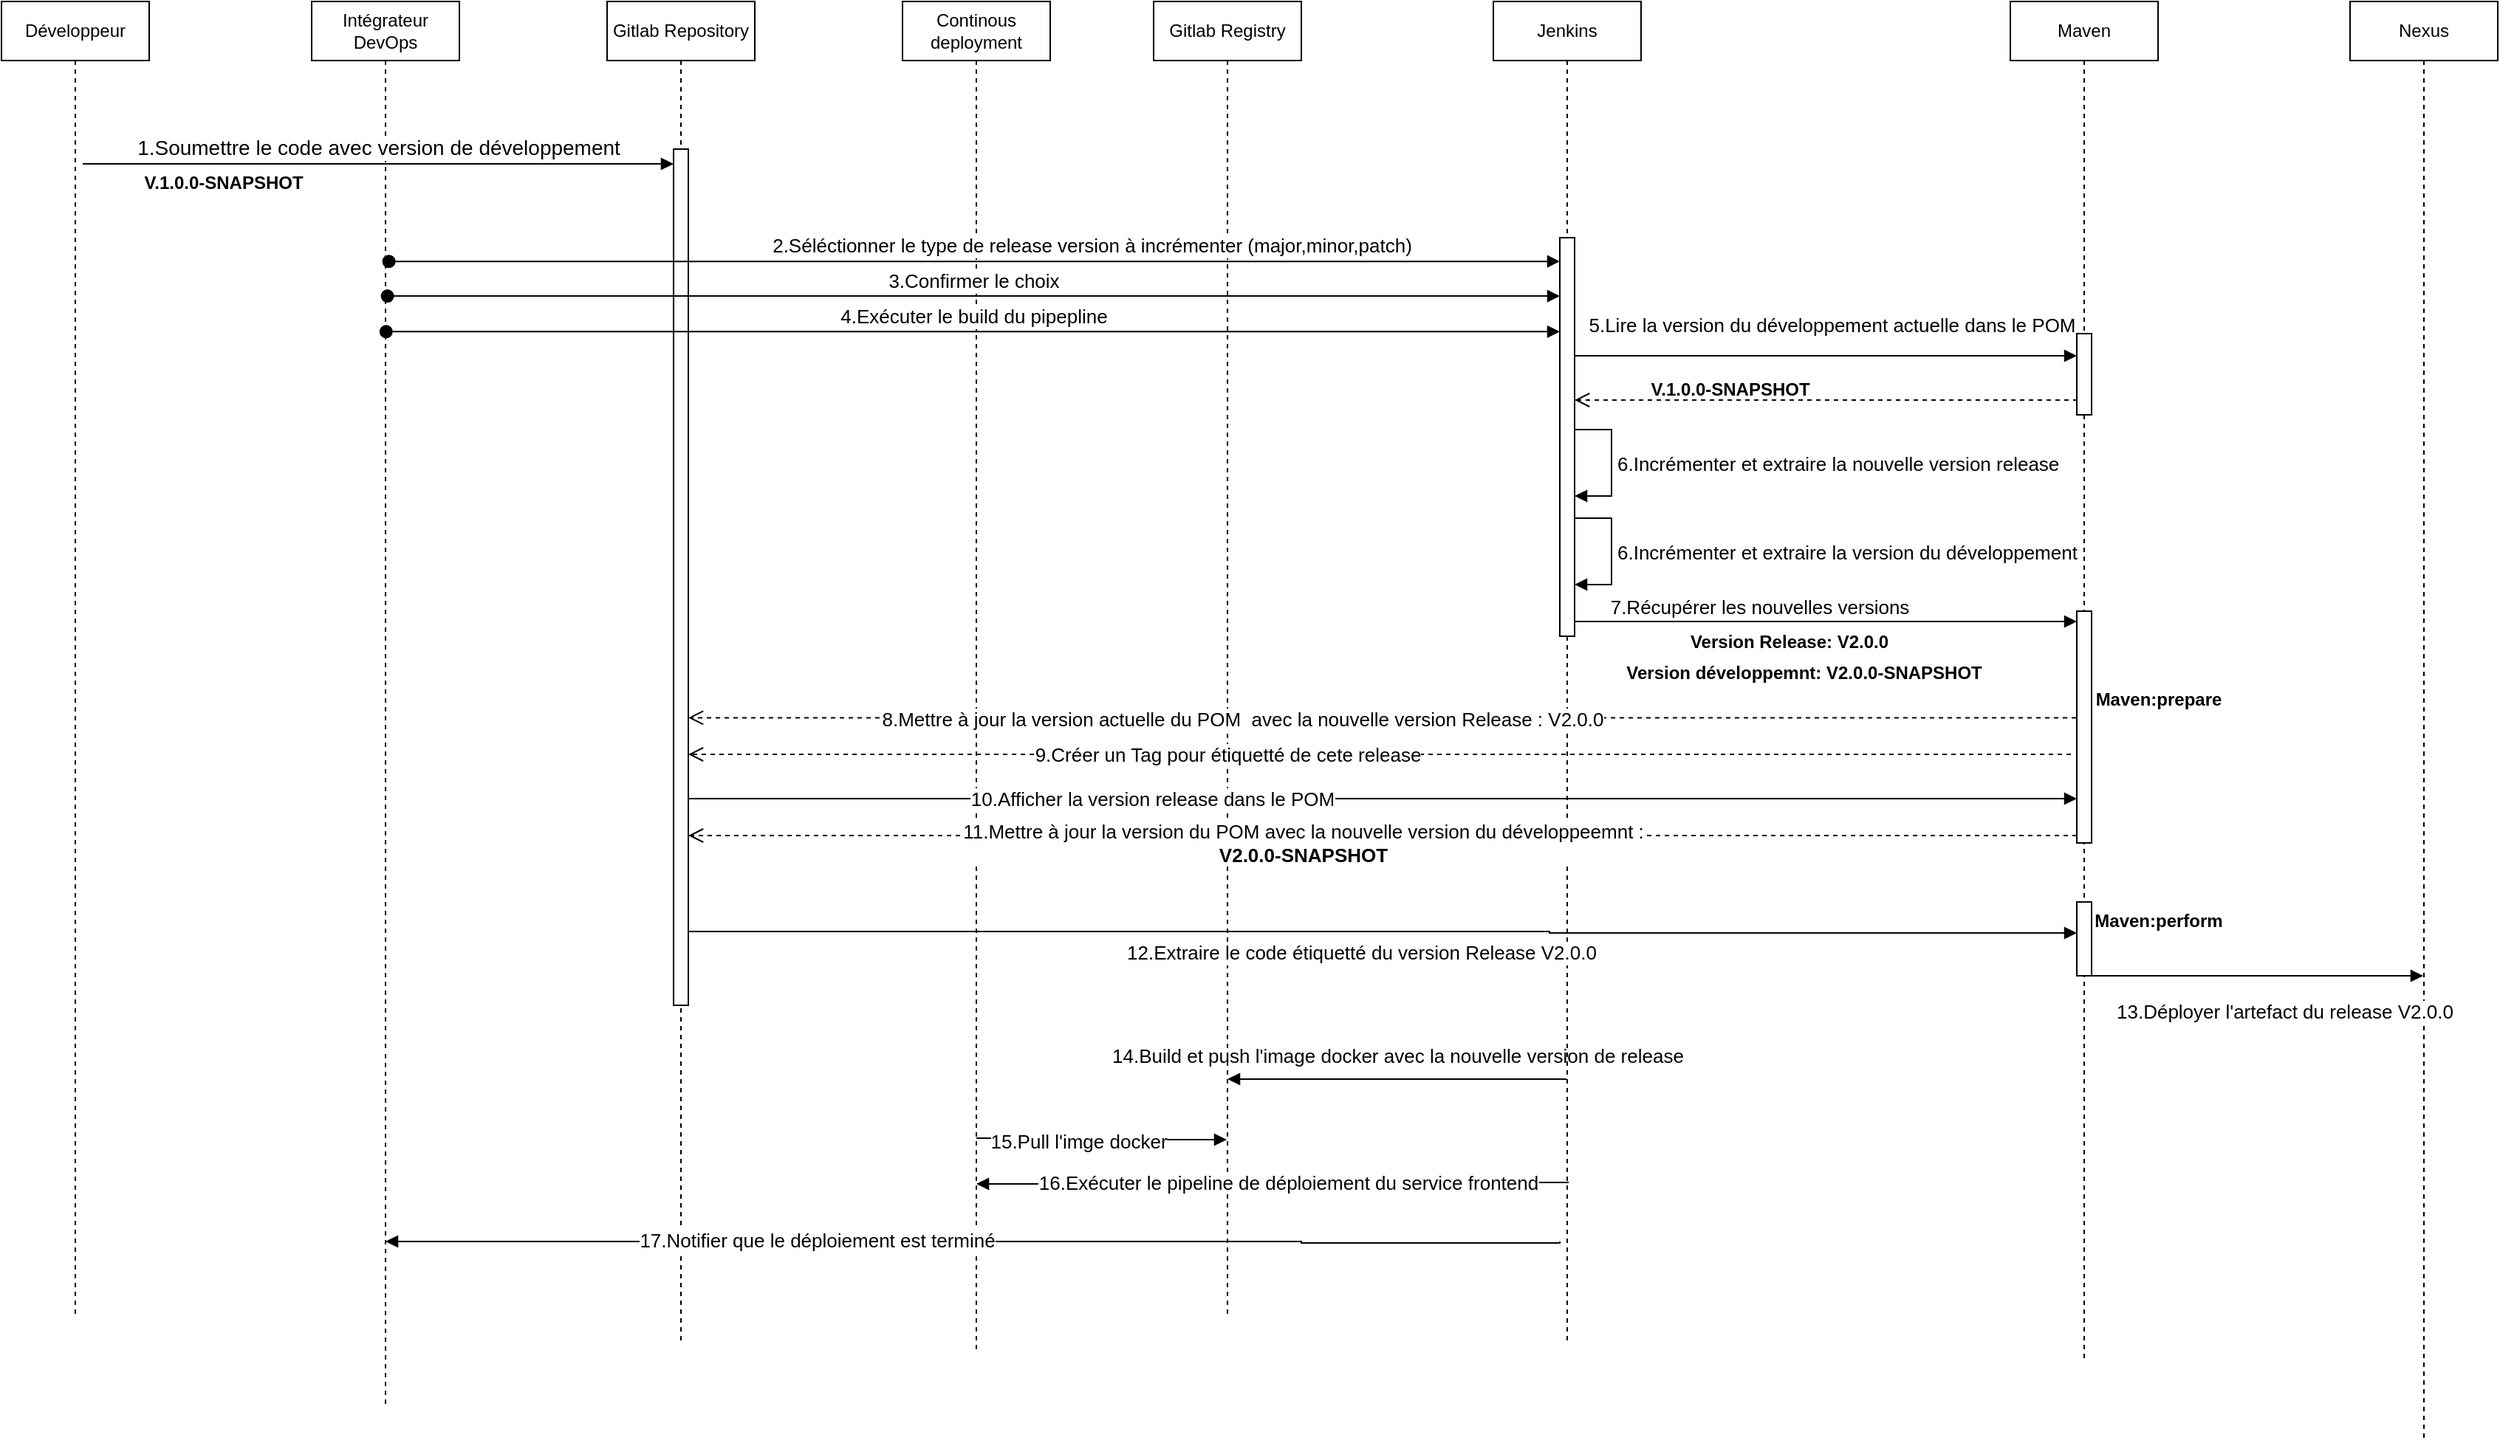 <mxfile version="24.6.4" type="github">
  <diagram name="Page-1" id="2YBvvXClWsGukQMizWep">
    <mxGraphModel dx="2950" dy="1132" grid="1" gridSize="10" guides="1" tooltips="1" connect="1" arrows="1" fold="1" page="1" pageScale="1" pageWidth="850" pageHeight="1100" math="0" shadow="0">
      <root>
        <mxCell id="0" />
        <mxCell id="1" parent="0" />
        <mxCell id="2OPe176X_kG1FQ0KxJXt-179" value="Gitlab Registry" style="shape=umlLifeline;perimeter=lifelinePerimeter;whiteSpace=wrap;html=1;container=0;dropTarget=0;collapsible=0;recursiveResize=0;outlineConnect=0;portConstraint=eastwest;newEdgeStyle={&quot;edgeStyle&quot;:&quot;elbowEdgeStyle&quot;,&quot;elbow&quot;:&quot;vertical&quot;,&quot;curved&quot;:0,&quot;rounded&quot;:0};" vertex="1" parent="1">
          <mxGeometry x="650" width="100" height="890" as="geometry" />
        </mxCell>
        <mxCell id="aM9ryv3xv72pqoxQDRHE-1" value="Développeur" style="shape=umlLifeline;perimeter=lifelinePerimeter;whiteSpace=wrap;html=1;container=0;dropTarget=0;collapsible=0;recursiveResize=0;outlineConnect=0;portConstraint=eastwest;newEdgeStyle={&quot;edgeStyle&quot;:&quot;elbowEdgeStyle&quot;,&quot;elbow&quot;:&quot;vertical&quot;,&quot;curved&quot;:0,&quot;rounded&quot;:0};" parent="1" vertex="1">
          <mxGeometry x="-130" width="100" height="890" as="geometry" />
        </mxCell>
        <mxCell id="aM9ryv3xv72pqoxQDRHE-5" value="Intégrateur DevOps" style="shape=umlLifeline;perimeter=lifelinePerimeter;whiteSpace=wrap;html=1;container=0;dropTarget=0;collapsible=0;recursiveResize=0;outlineConnect=0;portConstraint=eastwest;newEdgeStyle={&quot;edgeStyle&quot;:&quot;elbowEdgeStyle&quot;,&quot;elbow&quot;:&quot;vertical&quot;,&quot;curved&quot;:0,&quot;rounded&quot;:0};" parent="1" vertex="1">
          <mxGeometry x="80" width="100" height="710" as="geometry" />
        </mxCell>
        <mxCell id="2OPe176X_kG1FQ0KxJXt-22" value="Gitlab Repository" style="shape=umlLifeline;perimeter=lifelinePerimeter;whiteSpace=wrap;html=1;container=0;dropTarget=0;collapsible=0;recursiveResize=0;outlineConnect=0;portConstraint=eastwest;newEdgeStyle={&quot;edgeStyle&quot;:&quot;elbowEdgeStyle&quot;,&quot;elbow&quot;:&quot;vertical&quot;,&quot;curved&quot;:0,&quot;rounded&quot;:0};" vertex="1" parent="1">
          <mxGeometry x="280" width="100" height="910" as="geometry" />
        </mxCell>
        <mxCell id="2OPe176X_kG1FQ0KxJXt-95" value="" style="html=1;points=[[0,0,0,0,5],[0,1,0,0,-5],[1,0,0,0,5],[1,1,0,0,-5]];perimeter=orthogonalPerimeter;outlineConnect=0;targetShapes=umlLifeline;portConstraint=eastwest;newEdgeStyle={&quot;curved&quot;:0,&quot;rounded&quot;:0};" vertex="1" parent="2OPe176X_kG1FQ0KxJXt-22">
          <mxGeometry x="45" y="100" width="10" height="580" as="geometry" />
        </mxCell>
        <mxCell id="2OPe176X_kG1FQ0KxJXt-24" value="Jenkins" style="shape=umlLifeline;perimeter=lifelinePerimeter;whiteSpace=wrap;html=1;container=0;dropTarget=0;collapsible=0;recursiveResize=0;outlineConnect=0;portConstraint=eastwest;newEdgeStyle={&quot;edgeStyle&quot;:&quot;elbowEdgeStyle&quot;,&quot;elbow&quot;:&quot;vertical&quot;,&quot;curved&quot;:0,&quot;rounded&quot;:0};" vertex="1" parent="1">
          <mxGeometry x="880" width="100" height="910" as="geometry" />
        </mxCell>
        <mxCell id="2OPe176X_kG1FQ0KxJXt-50" value="" style="html=1;points=[[0,0,0,0,5],[0,1,0,0,-5],[1,0,0,0,5],[1,1,0,0,-5]];perimeter=orthogonalPerimeter;outlineConnect=0;targetShapes=umlLifeline;portConstraint=eastwest;newEdgeStyle={&quot;curved&quot;:0,&quot;rounded&quot;:0};" vertex="1" parent="2OPe176X_kG1FQ0KxJXt-24">
          <mxGeometry x="45" y="160" width="10" height="270" as="geometry" />
        </mxCell>
        <mxCell id="2OPe176X_kG1FQ0KxJXt-77" value="&lt;font style=&quot;font-size: 13px;&quot;&gt;6.Incrémenter et extraire la nouvelle version release&lt;/font&gt;" style="html=1;align=left;spacingLeft=2;endArrow=block;rounded=0;edgeStyle=orthogonalEdgeStyle;curved=0;rounded=0;" edge="1" parent="2OPe176X_kG1FQ0KxJXt-24">
          <mxGeometry relative="1" as="geometry">
            <mxPoint x="55" y="290" as="sourcePoint" />
            <Array as="points">
              <mxPoint x="80" y="290" />
              <mxPoint x="80" y="335" />
            </Array>
            <mxPoint x="55" y="335" as="targetPoint" />
          </mxGeometry>
        </mxCell>
        <mxCell id="2OPe176X_kG1FQ0KxJXt-86" value="&lt;font style=&quot;font-size: 13px;&quot;&gt;6.Incrémenter et extraire la version du développement&lt;/font&gt;" style="html=1;align=left;spacingLeft=2;endArrow=block;rounded=0;edgeStyle=orthogonalEdgeStyle;curved=0;rounded=0;" edge="1" parent="2OPe176X_kG1FQ0KxJXt-24" source="2OPe176X_kG1FQ0KxJXt-50" target="2OPe176X_kG1FQ0KxJXt-50">
          <mxGeometry relative="1" as="geometry">
            <mxPoint x="60" y="350" as="sourcePoint" />
            <Array as="points">
              <mxPoint x="80" y="350" />
              <mxPoint x="80" y="395" />
            </Array>
            <mxPoint x="50" y="395" as="targetPoint" />
          </mxGeometry>
        </mxCell>
        <mxCell id="2OPe176X_kG1FQ0KxJXt-26" value="Maven" style="shape=umlLifeline;perimeter=lifelinePerimeter;whiteSpace=wrap;html=1;container=0;dropTarget=0;collapsible=0;recursiveResize=0;outlineConnect=0;portConstraint=eastwest;newEdgeStyle={&quot;edgeStyle&quot;:&quot;elbowEdgeStyle&quot;,&quot;elbow&quot;:&quot;vertical&quot;,&quot;curved&quot;:0,&quot;rounded&quot;:0};" vertex="1" parent="1">
          <mxGeometry x="1230" width="100" height="920" as="geometry" />
        </mxCell>
        <mxCell id="2OPe176X_kG1FQ0KxJXt-57" value="" style="html=1;points=[[0,0,0,0,5],[0,1,0,0,-5],[1,0,0,0,5],[1,1,0,0,-5]];perimeter=orthogonalPerimeter;outlineConnect=0;targetShapes=umlLifeline;portConstraint=eastwest;newEdgeStyle={&quot;curved&quot;:0,&quot;rounded&quot;:0};" vertex="1" parent="2OPe176X_kG1FQ0KxJXt-26">
          <mxGeometry x="45" y="225" width="10" height="55" as="geometry" />
        </mxCell>
        <mxCell id="2OPe176X_kG1FQ0KxJXt-92" value="" style="html=1;points=[[0,0,0,0,5],[0,1,0,0,-5],[1,0,0,0,5],[1,1,0,0,-5]];perimeter=orthogonalPerimeter;outlineConnect=0;targetShapes=umlLifeline;portConstraint=eastwest;newEdgeStyle={&quot;curved&quot;:0,&quot;rounded&quot;:0};" vertex="1" parent="2OPe176X_kG1FQ0KxJXt-26">
          <mxGeometry x="45" y="413" width="10" height="157" as="geometry" />
        </mxCell>
        <mxCell id="2OPe176X_kG1FQ0KxJXt-119" value="" style="html=1;points=[[0,0,0,0,5],[0,1,0,0,-5],[1,0,0,0,5],[1,1,0,0,-5]];perimeter=orthogonalPerimeter;outlineConnect=0;targetShapes=umlLifeline;portConstraint=eastwest;newEdgeStyle={&quot;curved&quot;:0,&quot;rounded&quot;:0};" vertex="1" parent="2OPe176X_kG1FQ0KxJXt-26">
          <mxGeometry x="45" y="610" width="10" height="50" as="geometry" />
        </mxCell>
        <mxCell id="2OPe176X_kG1FQ0KxJXt-28" value="Nexus" style="shape=umlLifeline;perimeter=lifelinePerimeter;whiteSpace=wrap;html=1;container=0;dropTarget=0;collapsible=0;recursiveResize=0;outlineConnect=0;portConstraint=eastwest;newEdgeStyle={&quot;edgeStyle&quot;:&quot;elbowEdgeStyle&quot;,&quot;elbow&quot;:&quot;vertical&quot;,&quot;curved&quot;:0,&quot;rounded&quot;:0};" vertex="1" parent="1">
          <mxGeometry x="1460" width="100" height="975" as="geometry" />
        </mxCell>
        <mxCell id="2OPe176X_kG1FQ0KxJXt-36" value="Continous deployment" style="shape=umlLifeline;perimeter=lifelinePerimeter;whiteSpace=wrap;html=1;container=0;dropTarget=0;collapsible=0;recursiveResize=0;outlineConnect=0;portConstraint=eastwest;newEdgeStyle={&quot;edgeStyle&quot;:&quot;elbowEdgeStyle&quot;,&quot;elbow&quot;:&quot;vertical&quot;,&quot;curved&quot;:0,&quot;rounded&quot;:0};" vertex="1" parent="1">
          <mxGeometry x="480" width="100" height="915" as="geometry" />
        </mxCell>
        <mxCell id="2OPe176X_kG1FQ0KxJXt-39" value="&lt;div style=&quot;font-size: 12px;&quot; align=&quot;center&quot;&gt;&lt;font style=&quot;font-size: 14px;&quot;&gt;1.Soumettre le code avec version de développement&lt;/font&gt;&lt;/div&gt;" style="html=1;verticalAlign=bottom;endArrow=block;edgeStyle=elbowEdgeStyle;elbow=vertical;curved=0;rounded=0;align=center;" edge="1" parent="1" target="2OPe176X_kG1FQ0KxJXt-95">
          <mxGeometry relative="1" as="geometry">
            <mxPoint x="-75" y="110" as="sourcePoint" />
            <Array as="points">
              <mxPoint x="-5" y="110" />
            </Array>
            <mxPoint x="320" y="110" as="targetPoint" />
          </mxGeometry>
        </mxCell>
        <mxCell id="2OPe176X_kG1FQ0KxJXt-40" value="V.1.0.0-SNAPSHOT" style="text;align=center;fontStyle=1;verticalAlign=middle;spacingLeft=3;spacingRight=3;strokeColor=none;rotatable=0;points=[[0,0.5],[1,0.5]];portConstraint=eastwest;html=1;" vertex="1" parent="1">
          <mxGeometry x="-20" y="110" width="80" height="26" as="geometry" />
        </mxCell>
        <mxCell id="2OPe176X_kG1FQ0KxJXt-43" value="&lt;font style=&quot;font-size: 13px;&quot;&gt;2.Séléctionner le type de release version à incrémenter (major,minor,patch)&lt;/font&gt;" style="html=1;verticalAlign=bottom;startArrow=oval;endArrow=block;startSize=8;curved=0;rounded=0;exitX=0.523;exitY=0.248;exitDx=0;exitDy=0;exitPerimeter=0;" edge="1" target="2OPe176X_kG1FQ0KxJXt-50" parent="1" source="aM9ryv3xv72pqoxQDRHE-5">
          <mxGeometry x="0.198" relative="1" as="geometry">
            <mxPoint x="150" y="215" as="sourcePoint" />
            <mxPoint x="365" y="185" as="targetPoint" />
            <mxPoint x="1" as="offset" />
          </mxGeometry>
        </mxCell>
        <mxCell id="2OPe176X_kG1FQ0KxJXt-47" value="&lt;font style=&quot;font-size: 13px;&quot;&gt;3.Confirmer le choix&lt;/font&gt;" style="html=1;verticalAlign=bottom;startArrow=oval;startFill=1;endArrow=block;startSize=8;curved=0;rounded=0;exitX=0.513;exitY=0.281;exitDx=0;exitDy=0;exitPerimeter=0;" edge="1" parent="1" source="aM9ryv3xv72pqoxQDRHE-5" target="2OPe176X_kG1FQ0KxJXt-50">
          <mxGeometry width="60" relative="1" as="geometry">
            <mxPoint x="480" y="310" as="sourcePoint" />
            <mxPoint x="920" y="200" as="targetPoint" />
          </mxGeometry>
        </mxCell>
        <mxCell id="2OPe176X_kG1FQ0KxJXt-49" value="&lt;font style=&quot;font-size: 13px;&quot;&gt;4.Exécuter le build du pipepline&lt;/font&gt;" style="html=1;verticalAlign=bottom;startArrow=oval;startFill=1;endArrow=block;startSize=8;curved=0;rounded=0;exitX=0.504;exitY=0.315;exitDx=0;exitDy=0;exitPerimeter=0;" edge="1" parent="1" source="aM9ryv3xv72pqoxQDRHE-5" target="2OPe176X_kG1FQ0KxJXt-50">
          <mxGeometry width="60" relative="1" as="geometry">
            <mxPoint x="130" y="240" as="sourcePoint" />
            <mxPoint x="369" y="240" as="targetPoint" />
          </mxGeometry>
        </mxCell>
        <mxCell id="2OPe176X_kG1FQ0KxJXt-55" value="" style="endArrow=none;html=1;rounded=0;" edge="1" parent="1" source="2OPe176X_kG1FQ0KxJXt-50">
          <mxGeometry relative="1" as="geometry">
            <mxPoint x="940" y="240" as="sourcePoint" />
            <mxPoint x="1110" y="240" as="targetPoint" />
          </mxGeometry>
        </mxCell>
        <mxCell id="2OPe176X_kG1FQ0KxJXt-56" value="&lt;font style=&quot;font-size: 13px;&quot;&gt;5.Lire la version du développement actuelle dans le POM&lt;/font&gt;" style="html=1;verticalAlign=bottom;endArrow=block;curved=0;rounded=0;" edge="1" parent="1" target="2OPe176X_kG1FQ0KxJXt-57">
          <mxGeometry x="-0.544" y="10" width="80" relative="1" as="geometry">
            <mxPoint x="1060" y="240" as="sourcePoint" />
            <mxPoint x="1270" y="240" as="targetPoint" />
            <mxPoint as="offset" />
          </mxGeometry>
        </mxCell>
        <mxCell id="2OPe176X_kG1FQ0KxJXt-67" value="" style="html=1;verticalAlign=bottom;endArrow=block;curved=0;rounded=0;" edge="1" parent="1" target="2OPe176X_kG1FQ0KxJXt-92">
          <mxGeometry x="-0.862" width="80" relative="1" as="geometry">
            <mxPoint x="935" y="420" as="sourcePoint" />
            <mxPoint x="1270" y="420" as="targetPoint" />
            <mxPoint as="offset" />
            <Array as="points">
              <mxPoint x="1005" y="420" />
            </Array>
          </mxGeometry>
        </mxCell>
        <mxCell id="2OPe176X_kG1FQ0KxJXt-98" value="&lt;font style=&quot;font-size: 13px;&quot;&gt;7.Récupérer les nouvelles versions&lt;/font&gt;" style="edgeLabel;html=1;align=center;verticalAlign=middle;resizable=0;points=[];" vertex="1" connectable="0" parent="2OPe176X_kG1FQ0KxJXt-67">
          <mxGeometry x="-0.45" relative="1" as="geometry">
            <mxPoint x="31" y="-10" as="offset" />
          </mxGeometry>
        </mxCell>
        <mxCell id="2OPe176X_kG1FQ0KxJXt-69" value="V.1.0.0-SNAPSHOT" style="text;align=center;fontStyle=1;verticalAlign=middle;spacingLeft=3;spacingRight=3;strokeColor=none;rotatable=0;points=[[0,0.5],[1,0.5]];portConstraint=eastwest;html=1;" vertex="1" parent="1">
          <mxGeometry x="1000" y="250" width="80" height="26" as="geometry" />
        </mxCell>
        <mxCell id="2OPe176X_kG1FQ0KxJXt-70" value="" style="html=1;verticalAlign=bottom;endArrow=open;dashed=1;endSize=8;curved=0;rounded=0;" edge="1" parent="1" target="2OPe176X_kG1FQ0KxJXt-50">
          <mxGeometry relative="1" as="geometry">
            <mxPoint x="1275.5" y="270" as="sourcePoint" />
            <mxPoint x="776" y="270" as="targetPoint" />
          </mxGeometry>
        </mxCell>
        <mxCell id="2OPe176X_kG1FQ0KxJXt-90" value="Version Release: V2.0.0" style="text;align=center;fontStyle=1;verticalAlign=middle;spacingLeft=3;spacingRight=3;strokeColor=none;rotatable=0;points=[[0,0.5],[1,0.5]];portConstraint=eastwest;html=1;" vertex="1" parent="1">
          <mxGeometry x="1040" y="421" width="80" height="26" as="geometry" />
        </mxCell>
        <mxCell id="2OPe176X_kG1FQ0KxJXt-91" value="Version développemnt: V2.0.0-SNAPSHOT" style="text;align=center;fontStyle=1;verticalAlign=middle;spacingLeft=3;spacingRight=3;strokeColor=none;rotatable=0;points=[[0,0.5],[1,0.5]];portConstraint=eastwest;html=1;" vertex="1" parent="1">
          <mxGeometry x="1050" y="442" width="80" height="26" as="geometry" />
        </mxCell>
        <mxCell id="2OPe176X_kG1FQ0KxJXt-93" value="Maven:prepare" style="text;align=center;fontStyle=1;verticalAlign=middle;spacingLeft=3;spacingRight=3;strokeColor=none;rotatable=0;points=[[0,0.5],[1,0.5]];portConstraint=eastwest;html=1;" vertex="1" parent="1">
          <mxGeometry x="1290" y="460" width="80" height="26" as="geometry" />
        </mxCell>
        <mxCell id="2OPe176X_kG1FQ0KxJXt-94" value="" style="html=1;verticalAlign=bottom;endArrow=open;dashed=1;endSize=8;curved=0;rounded=0;" edge="1" parent="1" target="2OPe176X_kG1FQ0KxJXt-95">
          <mxGeometry relative="1" as="geometry">
            <mxPoint x="1274.5" y="485.2" as="sourcePoint" />
            <mxPoint x="934" y="485.2" as="targetPoint" />
          </mxGeometry>
        </mxCell>
        <mxCell id="2OPe176X_kG1FQ0KxJXt-99" value="&lt;font style=&quot;font-size: 13px;&quot;&gt;8.Mettre à jour la version actuelle du POM&amp;nbsp; avec la nouvelle version Release&amp;nbsp;: V2.0.0&lt;/font&gt;" style="edgeLabel;html=1;align=center;verticalAlign=middle;resizable=0;points=[];" vertex="1" connectable="0" parent="2OPe176X_kG1FQ0KxJXt-94">
          <mxGeometry x="0.542" y="-1" relative="1" as="geometry">
            <mxPoint x="160" y="2" as="offset" />
          </mxGeometry>
        </mxCell>
        <mxCell id="2OPe176X_kG1FQ0KxJXt-101" value="" style="html=1;verticalAlign=bottom;endArrow=open;dashed=1;endSize=8;curved=0;rounded=0;" edge="1" parent="1" target="2OPe176X_kG1FQ0KxJXt-95">
          <mxGeometry relative="1" as="geometry">
            <mxPoint x="1271" y="510" as="sourcePoint" />
            <mxPoint x="340" y="510" as="targetPoint" />
          </mxGeometry>
        </mxCell>
        <mxCell id="2OPe176X_kG1FQ0KxJXt-102" value="&lt;font style=&quot;font-size: 13px;&quot;&gt;9.Créer un Tag pour étiquetté de cete release&lt;/font&gt;" style="edgeLabel;html=1;align=center;verticalAlign=middle;resizable=0;points=[];" vertex="1" connectable="0" parent="2OPe176X_kG1FQ0KxJXt-101">
          <mxGeometry x="0.542" y="-1" relative="1" as="geometry">
            <mxPoint x="150" y="1" as="offset" />
          </mxGeometry>
        </mxCell>
        <mxCell id="2OPe176X_kG1FQ0KxJXt-113" value="" style="html=1;verticalAlign=bottom;endArrow=open;dashed=1;endSize=8;curved=0;rounded=0;exitX=0;exitY=1;exitDx=0;exitDy=-5;exitPerimeter=0;" edge="1" parent="1" source="2OPe176X_kG1FQ0KxJXt-92" target="2OPe176X_kG1FQ0KxJXt-95">
          <mxGeometry relative="1" as="geometry">
            <mxPoint x="1284.5" y="495.2" as="sourcePoint" />
            <mxPoint x="345" y="495" as="targetPoint" />
          </mxGeometry>
        </mxCell>
        <mxCell id="2OPe176X_kG1FQ0KxJXt-115" value="&lt;font style=&quot;font-size: 13px;&quot;&gt;11.Mettre à jour la version du POM avec la nouvelle version du développeemnt : &lt;b&gt;&lt;br&gt;V2.0.0-SNAPSHOT&lt;/b&gt;&lt;/font&gt;" style="edgeLabel;html=1;align=center;verticalAlign=middle;resizable=0;points=[];" vertex="1" connectable="0" parent="2OPe176X_kG1FQ0KxJXt-113">
          <mxGeometry x="0.12" y="2" relative="1" as="geometry">
            <mxPoint x="2" y="3" as="offset" />
          </mxGeometry>
        </mxCell>
        <mxCell id="2OPe176X_kG1FQ0KxJXt-121" value="Maven:perform" style="text;align=center;fontStyle=1;verticalAlign=middle;spacingLeft=3;spacingRight=3;strokeColor=none;rotatable=0;points=[[0,0.5],[1,0.5]];portConstraint=eastwest;html=1;" vertex="1" parent="1">
          <mxGeometry x="1290" y="610" width="80" height="26" as="geometry" />
        </mxCell>
        <mxCell id="2OPe176X_kG1FQ0KxJXt-130" value="" style="html=1;verticalAlign=bottom;endArrow=block;curved=0;rounded=0;" edge="1" parent="1" source="2OPe176X_kG1FQ0KxJXt-95" target="2OPe176X_kG1FQ0KxJXt-92">
          <mxGeometry x="-0.862" width="80" relative="1" as="geometry">
            <mxPoint x="340" y="540" as="sourcePoint" />
            <mxPoint x="1270" y="540" as="targetPoint" />
            <mxPoint as="offset" />
            <Array as="points">
              <mxPoint x="410" y="540" />
            </Array>
          </mxGeometry>
        </mxCell>
        <mxCell id="2OPe176X_kG1FQ0KxJXt-131" value="&lt;font style=&quot;font-size: 13px;&quot;&gt;10.Afficher la version release dans le POM&lt;/font&gt;" style="edgeLabel;html=1;align=center;verticalAlign=middle;resizable=0;points=[];" vertex="1" connectable="0" parent="2OPe176X_kG1FQ0KxJXt-130">
          <mxGeometry x="-0.45" relative="1" as="geometry">
            <mxPoint x="55" as="offset" />
          </mxGeometry>
        </mxCell>
        <mxCell id="2OPe176X_kG1FQ0KxJXt-141" value="" style="endArrow=none;html=1;rounded=0;" edge="1" parent="1" source="2OPe176X_kG1FQ0KxJXt-95">
          <mxGeometry relative="1" as="geometry">
            <mxPoint x="340" y="600" as="sourcePoint" />
            <mxPoint x="560" y="630" as="targetPoint" />
            <Array as="points">
              <mxPoint x="360" y="630" />
            </Array>
          </mxGeometry>
        </mxCell>
        <mxCell id="2OPe176X_kG1FQ0KxJXt-142" value="&lt;font style=&quot;font-size: 13px;&quot;&gt;12.Extraire le code étiquetté du version Release V2.0.0&lt;/font&gt;" style="endArrow=block;endFill=1;html=1;edgeStyle=orthogonalEdgeStyle;align=left;verticalAlign=top;rounded=0;" edge="1" parent="1" target="2OPe176X_kG1FQ0KxJXt-119">
          <mxGeometry x="-0.804" relative="1" as="geometry">
            <mxPoint x="560" y="630" as="sourcePoint" />
            <mxPoint x="720" y="630" as="targetPoint" />
            <Array as="points">
              <mxPoint x="918" y="631" />
            </Array>
            <mxPoint as="offset" />
          </mxGeometry>
        </mxCell>
        <mxCell id="2OPe176X_kG1FQ0KxJXt-155" value="&lt;font style=&quot;font-size: 13px;&quot;&gt;13.Déployer l&#39;artefact du release V2.0.0&lt;/font&gt;" style="endArrow=block;endFill=1;html=1;edgeStyle=orthogonalEdgeStyle;align=left;verticalAlign=top;rounded=0;" edge="1" parent="1" target="2OPe176X_kG1FQ0KxJXt-28">
          <mxGeometry x="-0.826" y="-10" relative="1" as="geometry">
            <mxPoint x="1280" y="660" as="sourcePoint" />
            <mxPoint x="1440" y="660" as="targetPoint" />
            <Array as="points">
              <mxPoint x="1430" y="660" />
              <mxPoint x="1430" y="660" />
            </Array>
            <mxPoint as="offset" />
          </mxGeometry>
        </mxCell>
        <mxCell id="2OPe176X_kG1FQ0KxJXt-158" value="" style="endArrow=none;dashed=1;html=1;rounded=0;" edge="1" parent="1">
          <mxGeometry width="50" height="50" relative="1" as="geometry">
            <mxPoint x="130" y="950" as="sourcePoint" />
            <mxPoint x="130" y="710" as="targetPoint" />
          </mxGeometry>
        </mxCell>
        <mxCell id="2OPe176X_kG1FQ0KxJXt-189" value="&lt;font style=&quot;font-size: 13px;&quot;&gt;14.Build et push l&#39;image docker avec la nouvelle version de release&lt;/font&gt;" style="text;whiteSpace=wrap;html=1;" vertex="1" parent="1">
          <mxGeometry x="620" y="700" width="400" height="40" as="geometry" />
        </mxCell>
        <mxCell id="2OPe176X_kG1FQ0KxJXt-190" value="" style="endArrow=block;endFill=1;html=1;edgeStyle=orthogonalEdgeStyle;align=left;verticalAlign=top;rounded=0;" edge="1" parent="1" source="2OPe176X_kG1FQ0KxJXt-24" target="2OPe176X_kG1FQ0KxJXt-179">
          <mxGeometry x="-1" relative="1" as="geometry">
            <mxPoint x="930" y="760" as="sourcePoint" />
            <mxPoint x="720.002" y="750" as="targetPoint" />
            <Array as="points">
              <mxPoint x="870" y="730" />
              <mxPoint x="870" y="730" />
            </Array>
          </mxGeometry>
        </mxCell>
        <mxCell id="2OPe176X_kG1FQ0KxJXt-192" value="" style="endArrow=block;endFill=1;html=1;edgeStyle=orthogonalEdgeStyle;align=left;verticalAlign=top;rounded=0;" edge="1" parent="1" target="2OPe176X_kG1FQ0KxJXt-36">
          <mxGeometry x="-1" relative="1" as="geometry">
            <mxPoint x="931" y="800" as="sourcePoint" />
            <mxPoint x="700" y="800" as="targetPoint" />
            <Array as="points">
              <mxPoint x="756" y="801" />
            </Array>
          </mxGeometry>
        </mxCell>
        <mxCell id="2OPe176X_kG1FQ0KxJXt-193" value="&lt;font style=&quot;font-size: 13px;&quot;&gt;16.Exécuter le pipeline de déploiement du service frontend&lt;/font&gt;" style="edgeLabel;html=1;align=center;verticalAlign=middle;resizable=0;points=[];" vertex="1" connectable="0" parent="2OPe176X_kG1FQ0KxJXt-192">
          <mxGeometry x="0.59" y="-1" relative="1" as="geometry">
            <mxPoint x="128" as="offset" />
          </mxGeometry>
        </mxCell>
        <mxCell id="2OPe176X_kG1FQ0KxJXt-215" value="" style="endArrow=block;endFill=1;html=1;edgeStyle=orthogonalEdgeStyle;align=left;verticalAlign=top;rounded=0;" edge="1" parent="1" target="2OPe176X_kG1FQ0KxJXt-179">
          <mxGeometry x="-0.174" y="100" relative="1" as="geometry">
            <mxPoint x="530" y="770" as="sourcePoint" />
            <mxPoint x="690" y="770" as="targetPoint" />
            <Array as="points">
              <mxPoint x="590" y="771" />
            </Array>
            <mxPoint as="offset" />
          </mxGeometry>
        </mxCell>
        <mxCell id="2OPe176X_kG1FQ0KxJXt-217" value="&lt;font style=&quot;font-size: 13px;&quot;&gt;15.Pull l&#39;imge docker&lt;/font&gt;" style="edgeLabel;html=1;align=center;verticalAlign=middle;resizable=0;points=[];" vertex="1" connectable="0" parent="2OPe176X_kG1FQ0KxJXt-215">
          <mxGeometry x="-0.179" y="-1" relative="1" as="geometry">
            <mxPoint as="offset" />
          </mxGeometry>
        </mxCell>
        <mxCell id="2OPe176X_kG1FQ0KxJXt-218" value="" style="endArrow=block;endFill=1;html=1;edgeStyle=orthogonalEdgeStyle;align=left;verticalAlign=top;rounded=0;" edge="1" parent="1">
          <mxGeometry x="-1" relative="1" as="geometry">
            <mxPoint x="925" y="840" as="sourcePoint" />
            <mxPoint x="130" y="840" as="targetPoint" />
            <Array as="points">
              <mxPoint x="750" y="841" />
            </Array>
          </mxGeometry>
        </mxCell>
        <mxCell id="2OPe176X_kG1FQ0KxJXt-219" value="&lt;font style=&quot;font-size: 13px;&quot;&gt;17.Notifier que le déploiement est terminé &lt;/font&gt;" style="edgeLabel;html=1;align=center;verticalAlign=middle;resizable=0;points=[];" vertex="1" connectable="0" parent="2OPe176X_kG1FQ0KxJXt-218">
          <mxGeometry x="0.59" y="-1" relative="1" as="geometry">
            <mxPoint x="128" as="offset" />
          </mxGeometry>
        </mxCell>
      </root>
    </mxGraphModel>
  </diagram>
</mxfile>
